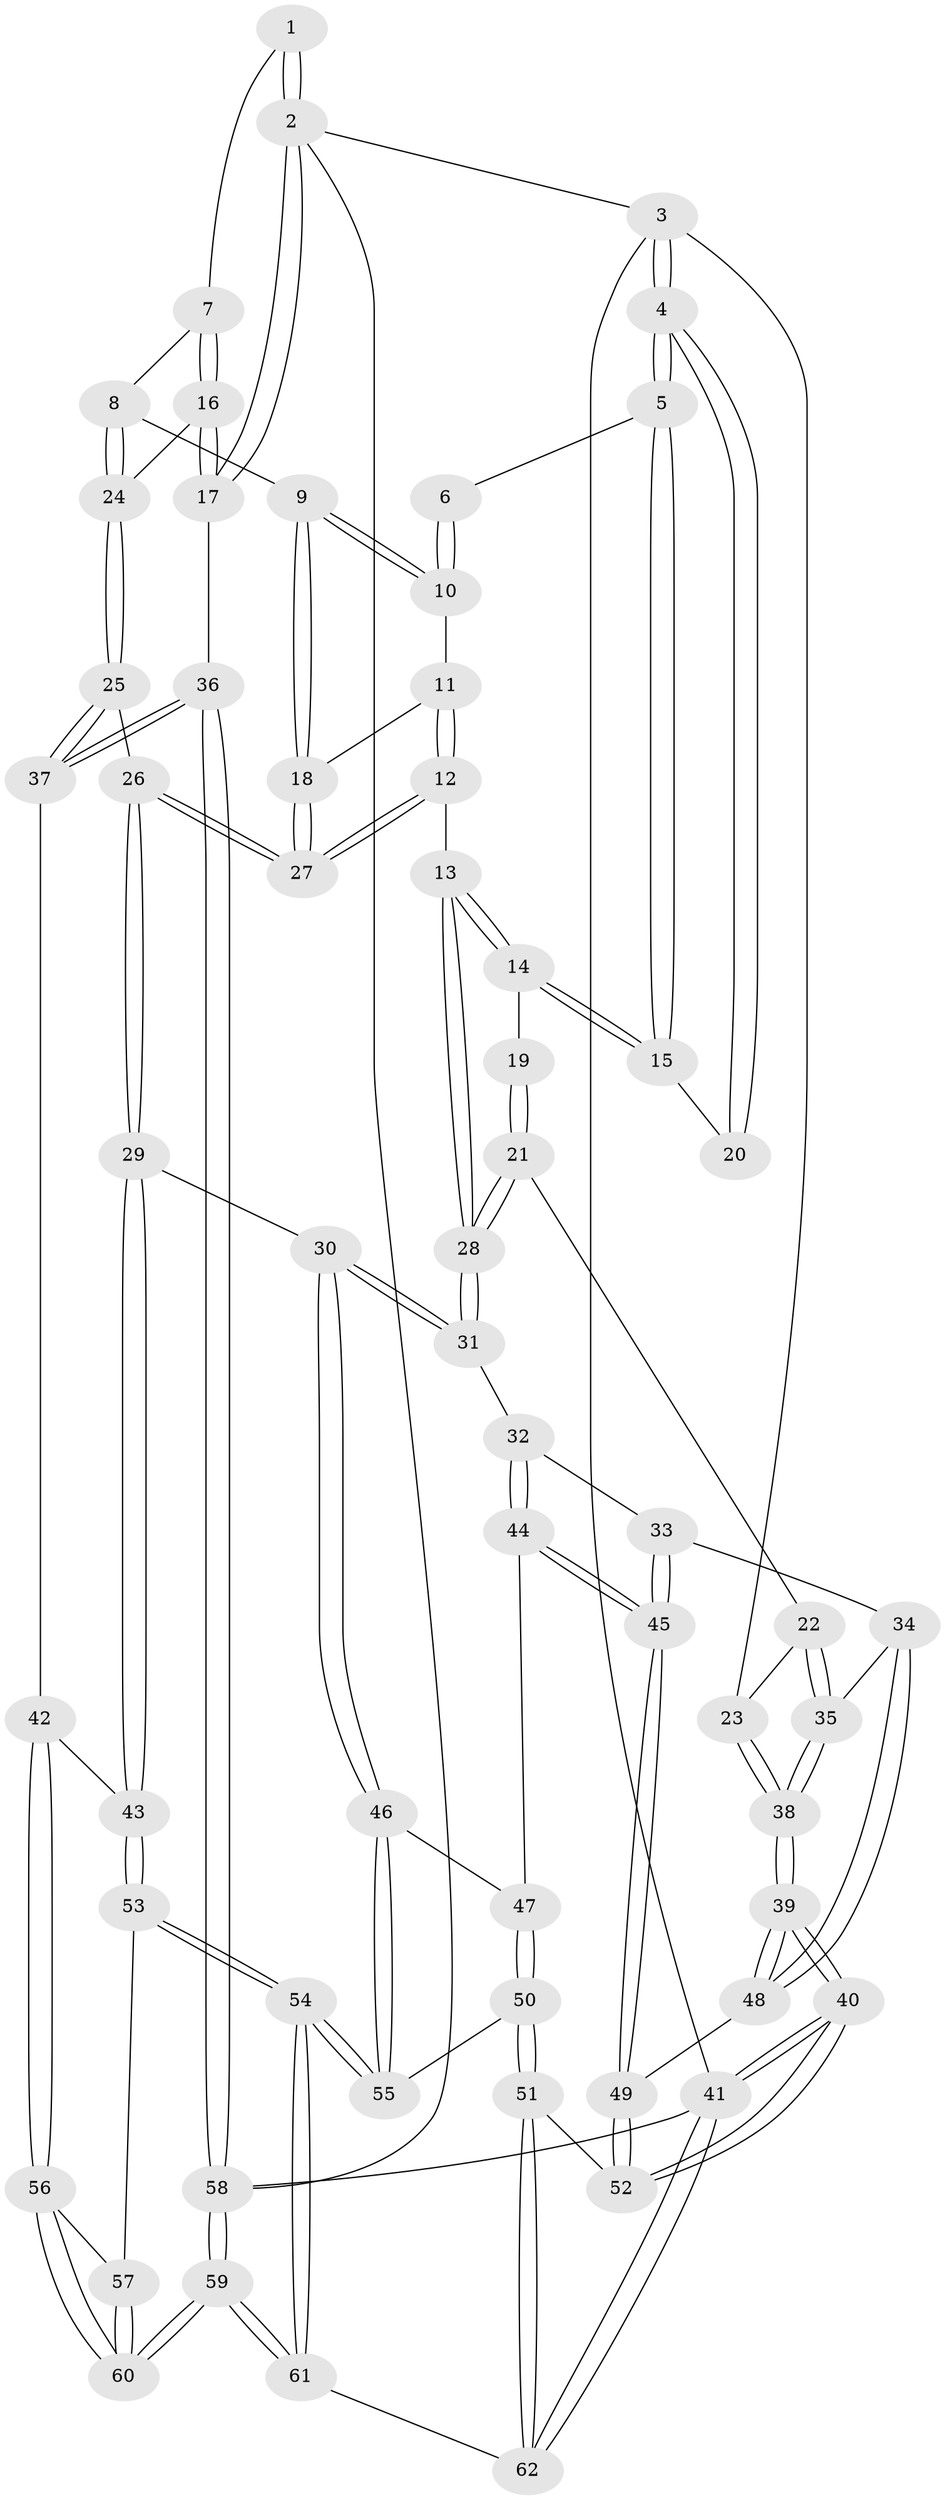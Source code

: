 // coarse degree distribution, {2: 0.023255813953488372, 3: 0.11627906976744186, 5: 0.46511627906976744, 4: 0.18604651162790697, 6: 0.18604651162790697, 7: 0.023255813953488372}
// Generated by graph-tools (version 1.1) at 2025/07/03/04/25 22:07:01]
// undirected, 62 vertices, 152 edges
graph export_dot {
graph [start="1"]
  node [color=gray90,style=filled];
  1 [pos="+0.8039907472653404+0"];
  2 [pos="+1+0"];
  3 [pos="+0+0"];
  4 [pos="+0+0"];
  5 [pos="+0.4944865819555015+0"];
  6 [pos="+0.6825809141794502+0"];
  7 [pos="+0.861805579125141+0.11460150354263854"];
  8 [pos="+0.85922387357098+0.20665023931632986"];
  9 [pos="+0.731673283702227+0.20460989682866845"];
  10 [pos="+0.7006493737784187+0.16120724886830995"];
  11 [pos="+0.5687266731708893+0.19087948801531415"];
  12 [pos="+0.4947305449734442+0.2003890785634076"];
  13 [pos="+0.43940982630527775+0.180863688261752"];
  14 [pos="+0.43517005323467867+0.16913377164819035"];
  15 [pos="+0.43994153116735896+0.1075779223632515"];
  16 [pos="+1+0.10928838789792221"];
  17 [pos="+1+0.1049984921288586"];
  18 [pos="+0.7037175175707501+0.2608029744331825"];
  19 [pos="+0.21457381914486914+0.18628531193393455"];
  20 [pos="+0.14371780561057787+0.06018121949144337"];
  21 [pos="+0.14162339883590802+0.3158880991959571"];
  22 [pos="+0.11422492374092615+0.3249343515968152"];
  23 [pos="+0+0.20224765972949915"];
  24 [pos="+0.8672530207079214+0.21559243662865155"];
  25 [pos="+0.8958858460631767+0.4123120060293144"];
  26 [pos="+0.6804051646154741+0.3942510913092587"];
  27 [pos="+0.6706184383641703+0.34827314153598"];
  28 [pos="+0.3839444533698727+0.3984411274957551"];
  29 [pos="+0.5738533616903618+0.5116417864647197"];
  30 [pos="+0.5010972719387896+0.5099444221823316"];
  31 [pos="+0.39343668360713496+0.4298298881750267"];
  32 [pos="+0.3917555793742252+0.4311756016282321"];
  33 [pos="+0.33486481763654324+0.4707574248746577"];
  34 [pos="+0.1475095456224675+0.5331874992674842"];
  35 [pos="+0.12225739790751863+0.507769061816754"];
  36 [pos="+1+0.5803174155829365"];
  37 [pos="+1+0.5792684131166252"];
  38 [pos="+0+0.5534478975525976"];
  39 [pos="+0+0.669327367655711"];
  40 [pos="+0+1"];
  41 [pos="+0+1"];
  42 [pos="+0.7715489748553415+0.6903869595415074"];
  43 [pos="+0.7078755981753017+0.6753574681564679"];
  44 [pos="+0.3228034964548415+0.6402541949690106"];
  45 [pos="+0.25778706013077723+0.6640567620164785"];
  46 [pos="+0.4753944894763486+0.5732728365972436"];
  47 [pos="+0.3872268601433856+0.6384058696983533"];
  48 [pos="+0.16314783790406984+0.6975269331108168"];
  49 [pos="+0.19259739928583175+0.7277451534979021"];
  50 [pos="+0.3334819591722489+0.8209617083972872"];
  51 [pos="+0.24795548184066185+0.8250671117767479"];
  52 [pos="+0.21121764021297962+0.7780483263731832"];
  53 [pos="+0.5202412267593637+0.8453213309024833"];
  54 [pos="+0.49376371324103924+0.8558951995115612"];
  55 [pos="+0.4702509493391843+0.8407361692516726"];
  56 [pos="+0.7719113070301015+0.8820777724631944"];
  57 [pos="+0.6171330870043344+0.87624597745342"];
  58 [pos="+1+1"];
  59 [pos="+0.9565740056765337+1"];
  60 [pos="+0.954777667975895+1"];
  61 [pos="+0.5224212363631521+1"];
  62 [pos="+0.11759007397213093+1"];
  1 -- 2;
  1 -- 2;
  1 -- 7;
  2 -- 3;
  2 -- 17;
  2 -- 17;
  2 -- 58;
  3 -- 4;
  3 -- 4;
  3 -- 23;
  3 -- 41;
  4 -- 5;
  4 -- 5;
  4 -- 20;
  4 -- 20;
  5 -- 6;
  5 -- 15;
  5 -- 15;
  6 -- 10;
  6 -- 10;
  7 -- 8;
  7 -- 16;
  7 -- 16;
  8 -- 9;
  8 -- 24;
  8 -- 24;
  9 -- 10;
  9 -- 10;
  9 -- 18;
  9 -- 18;
  10 -- 11;
  11 -- 12;
  11 -- 12;
  11 -- 18;
  12 -- 13;
  12 -- 27;
  12 -- 27;
  13 -- 14;
  13 -- 14;
  13 -- 28;
  13 -- 28;
  14 -- 15;
  14 -- 15;
  14 -- 19;
  15 -- 20;
  16 -- 17;
  16 -- 17;
  16 -- 24;
  17 -- 36;
  18 -- 27;
  18 -- 27;
  19 -- 21;
  19 -- 21;
  21 -- 22;
  21 -- 28;
  21 -- 28;
  22 -- 23;
  22 -- 35;
  22 -- 35;
  23 -- 38;
  23 -- 38;
  24 -- 25;
  24 -- 25;
  25 -- 26;
  25 -- 37;
  25 -- 37;
  26 -- 27;
  26 -- 27;
  26 -- 29;
  26 -- 29;
  28 -- 31;
  28 -- 31;
  29 -- 30;
  29 -- 43;
  29 -- 43;
  30 -- 31;
  30 -- 31;
  30 -- 46;
  30 -- 46;
  31 -- 32;
  32 -- 33;
  32 -- 44;
  32 -- 44;
  33 -- 34;
  33 -- 45;
  33 -- 45;
  34 -- 35;
  34 -- 48;
  34 -- 48;
  35 -- 38;
  35 -- 38;
  36 -- 37;
  36 -- 37;
  36 -- 58;
  36 -- 58;
  37 -- 42;
  38 -- 39;
  38 -- 39;
  39 -- 40;
  39 -- 40;
  39 -- 48;
  39 -- 48;
  40 -- 41;
  40 -- 41;
  40 -- 52;
  40 -- 52;
  41 -- 62;
  41 -- 62;
  41 -- 58;
  42 -- 43;
  42 -- 56;
  42 -- 56;
  43 -- 53;
  43 -- 53;
  44 -- 45;
  44 -- 45;
  44 -- 47;
  45 -- 49;
  45 -- 49;
  46 -- 47;
  46 -- 55;
  46 -- 55;
  47 -- 50;
  47 -- 50;
  48 -- 49;
  49 -- 52;
  49 -- 52;
  50 -- 51;
  50 -- 51;
  50 -- 55;
  51 -- 52;
  51 -- 62;
  51 -- 62;
  53 -- 54;
  53 -- 54;
  53 -- 57;
  54 -- 55;
  54 -- 55;
  54 -- 61;
  54 -- 61;
  56 -- 57;
  56 -- 60;
  56 -- 60;
  57 -- 60;
  57 -- 60;
  58 -- 59;
  58 -- 59;
  59 -- 60;
  59 -- 60;
  59 -- 61;
  59 -- 61;
  61 -- 62;
}

